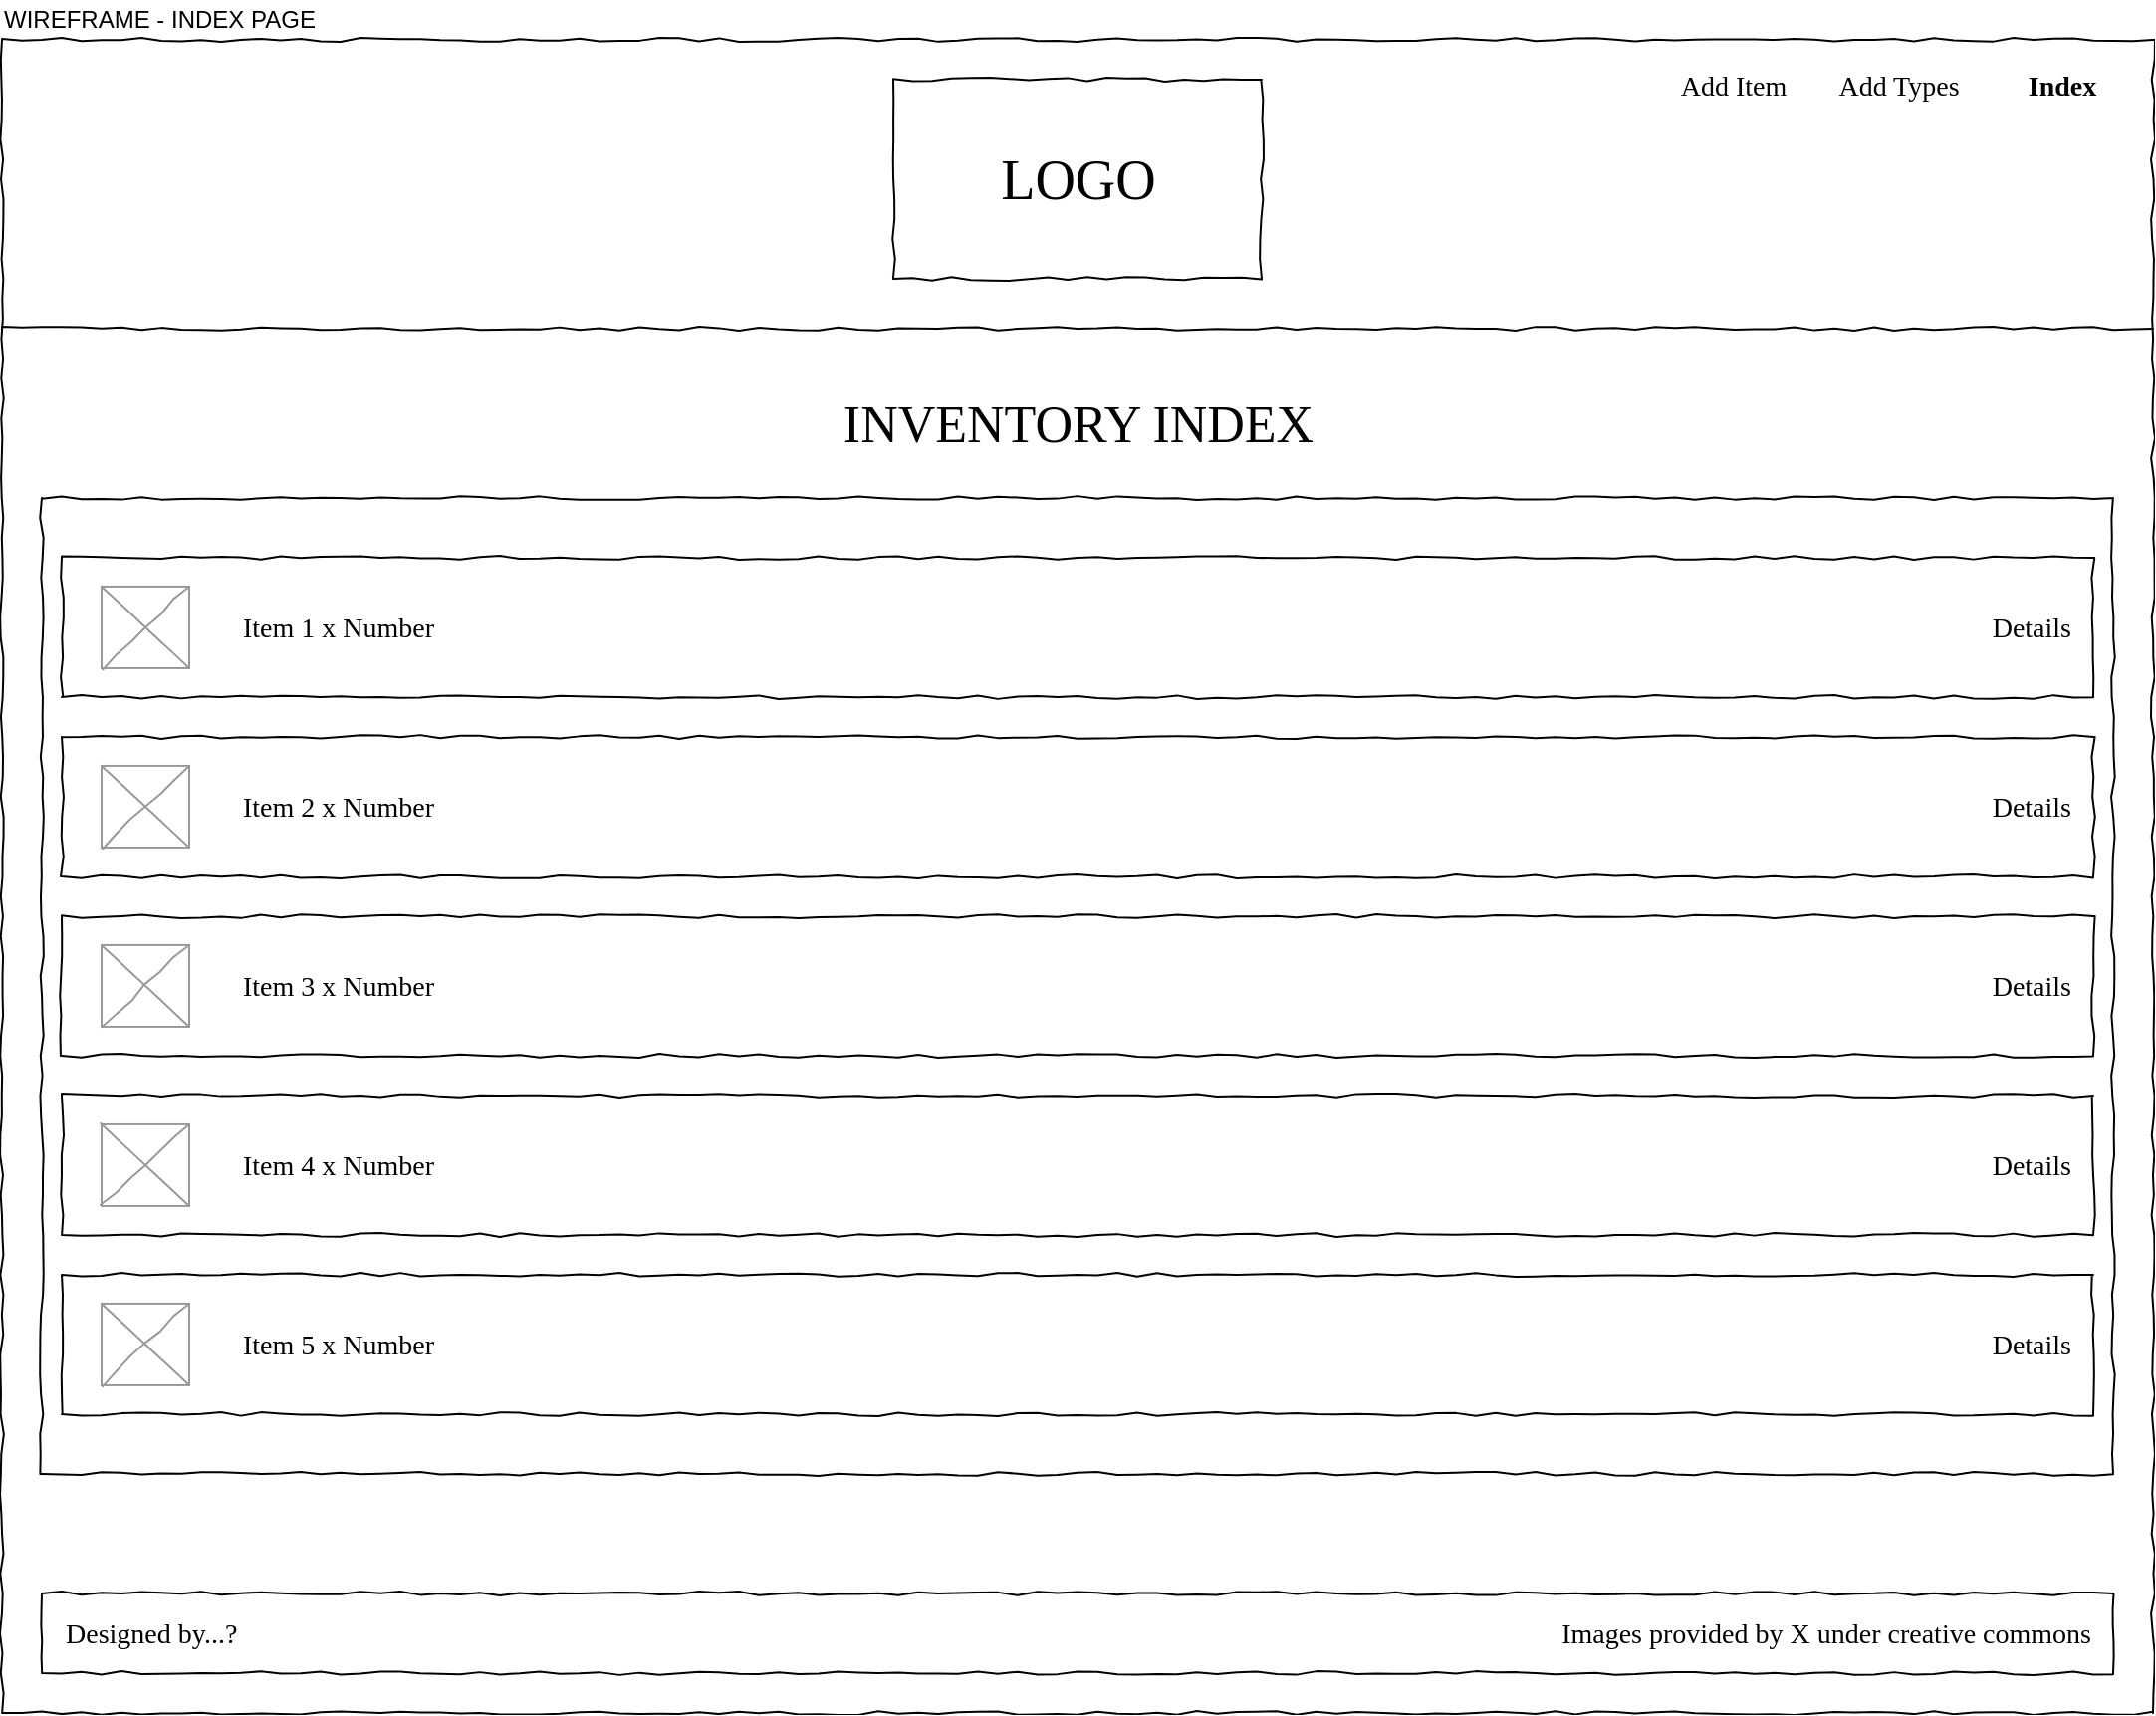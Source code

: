 <mxfile version="10.9.5" type="device"><diagram name="INDEX PAGE" id="03018318-947c-dd8e-b7a3-06fadd420f32"><mxGraphModel dx="2852" dy="1387" grid="1" gridSize="10" guides="1" tooltips="1" connect="1" arrows="1" fold="1" page="0" pageScale="1" pageWidth="600" pageHeight="5000" background="#ffffff" math="0" shadow="0"><root><mxCell id="0"/><mxCell id="1" parent="0"/><mxCell id="677b7b8949515195-1" value="" style="whiteSpace=wrap;html=1;rounded=0;shadow=0;labelBackgroundColor=none;strokeColor=#000000;strokeWidth=1;fillColor=none;fontFamily=Verdana;fontSize=12;fontColor=#000000;align=center;comic=1;" parent="1" vertex="1"><mxGeometry width="1080" height="840" as="geometry"/></mxCell><mxCell id="677b7b8949515195-2" value="LOGO" style="whiteSpace=wrap;html=1;rounded=0;shadow=0;labelBackgroundColor=none;strokeColor=#000000;strokeWidth=1;fillColor=#ffffff;fontFamily=Verdana;fontSize=28;fontColor=#000000;align=center;comic=1;" parent="1" vertex="1"><mxGeometry x="447.5" y="20" width="185" height="100" as="geometry"/></mxCell><mxCell id="677b7b8949515195-4" value="Add Item" style="text;html=1;points=[];align=center;verticalAlign=top;spacingTop=-4;fontSize=14;fontFamily=Verdana;fontColor=#000000;" parent="1" vertex="1"><mxGeometry x="839" y="13" width="60" height="20" as="geometry"/></mxCell><mxCell id="677b7b8949515195-5" value="Add Types" style="text;html=1;points=[];align=center;verticalAlign=top;spacingTop=-4;fontSize=14;fontFamily=Verdana;fontColor=#000000;" parent="1" vertex="1"><mxGeometry x="922" y="13" width="60" height="20" as="geometry"/></mxCell><mxCell id="677b7b8949515195-7" value="Index" style="text;html=1;points=[];align=center;verticalAlign=top;spacingTop=-4;fontSize=14;fontFamily=Verdana;fontColor=#000000;fontStyle=1" parent="1" vertex="1"><mxGeometry x="1004" y="13" width="60" height="20" as="geometry"/></mxCell><mxCell id="677b7b8949515195-9" value="" style="line;strokeWidth=1;html=1;rounded=0;shadow=0;labelBackgroundColor=none;fillColor=none;fontFamily=Verdana;fontSize=14;fontColor=#000000;align=center;comic=1;" parent="1" vertex="1"><mxGeometry y="140" width="1080" height="10" as="geometry"/></mxCell><mxCell id="677b7b8949515195-11" value="INVENTORY INDEX" style="text;html=1;points=[];align=center;verticalAlign=top;spacingTop=-4;fontSize=26;fontFamily=Verdana;fontColor=#000000;" parent="1" vertex="1"><mxGeometry y="175" width="1080" height="45" as="geometry"/></mxCell><mxCell id="677b7b8949515195-25" value="" style="whiteSpace=wrap;html=1;rounded=0;shadow=0;labelBackgroundColor=none;strokeColor=#000000;strokeWidth=1;fillColor=none;fontFamily=Verdana;fontSize=12;fontColor=#000000;align=center;comic=1;" parent="1" vertex="1"><mxGeometry x="20" y="230" width="1040" height="490" as="geometry"/></mxCell><mxCell id="677b7b8949515195-26" value="" style="whiteSpace=wrap;html=1;rounded=0;shadow=0;labelBackgroundColor=none;strokeColor=#000000;strokeWidth=1;fillColor=none;fontFamily=Verdana;fontSize=12;fontColor=#000000;align=center;comic=1;" parent="1" vertex="1"><mxGeometry x="20" y="780" width="1040" height="40" as="geometry"/></mxCell><mxCell id="677b7b8949515195-42" value="Designed by...?" style="text;html=1;points=[];align=left;verticalAlign=top;spacingTop=-4;fontSize=14;fontFamily=Verdana;fontColor=#000000;" parent="1" vertex="1"><mxGeometry x="30" y="790" width="170" height="20" as="geometry"/></mxCell><mxCell id="nIhTjVp9QM3cXvasPp8Z-1" value="Images provided by X under creative commons" style="text;html=1;points=[];align=right;verticalAlign=top;spacingTop=-4;fontSize=14;fontFamily=Verdana;fontColor=#000000;" parent="1" vertex="1"><mxGeometry x="880" y="790" width="170" height="20" as="geometry"/></mxCell><mxCell id="nIhTjVp9QM3cXvasPp8Z-2" value="" style="whiteSpace=wrap;html=1;rounded=0;shadow=0;labelBackgroundColor=none;strokeColor=#000000;strokeWidth=1;fillColor=none;fontFamily=Verdana;fontSize=12;fontColor=#000000;align=center;comic=1;" parent="1" vertex="1"><mxGeometry x="30" y="260" width="1020" height="70" as="geometry"/></mxCell><mxCell id="677b7b8949515195-44" value="Item 1 x Number" style="text;html=1;points=[];align=left;verticalAlign=top;spacingTop=-4;fontSize=14;fontFamily=Verdana;fontColor=#000000;" parent="1" vertex="1"><mxGeometry x="119" y="285" width="170" height="20" as="geometry"/></mxCell><mxCell id="677b7b8949515195-16" value="" style="verticalLabelPosition=bottom;shadow=0;dashed=0;align=center;html=1;verticalAlign=top;strokeWidth=1;shape=mxgraph.mockup.graphics.simpleIcon;strokeColor=#999999;fillColor=#ffffff;rounded=0;labelBackgroundColor=none;fontFamily=Verdana;fontSize=14;fontColor=#000000;comic=1;" parent="1" vertex="1"><mxGeometry x="50" y="274.471" width="44" height="41" as="geometry"/></mxCell><mxCell id="nIhTjVp9QM3cXvasPp8Z-4" value="Details" style="text;html=1;points=[];align=right;verticalAlign=top;spacingTop=-4;fontSize=14;fontFamily=Verdana;fontColor=#000000;" parent="1" vertex="1"><mxGeometry x="980" y="285" width="60" height="20" as="geometry"/></mxCell><mxCell id="nIhTjVp9QM3cXvasPp8Z-5" value="" style="whiteSpace=wrap;html=1;rounded=0;shadow=0;labelBackgroundColor=none;strokeColor=#000000;strokeWidth=1;fillColor=none;fontFamily=Verdana;fontSize=12;fontColor=#000000;align=center;comic=1;" parent="1" vertex="1"><mxGeometry x="30" y="350" width="1020" height="70" as="geometry"/></mxCell><mxCell id="nIhTjVp9QM3cXvasPp8Z-6" value="Item 2 x Number" style="text;html=1;points=[];align=left;verticalAlign=top;spacingTop=-4;fontSize=14;fontFamily=Verdana;fontColor=#000000;" parent="1" vertex="1"><mxGeometry x="119" y="375" width="170" height="20" as="geometry"/></mxCell><mxCell id="nIhTjVp9QM3cXvasPp8Z-7" value="" style="verticalLabelPosition=bottom;shadow=0;dashed=0;align=center;html=1;verticalAlign=top;strokeWidth=1;shape=mxgraph.mockup.graphics.simpleIcon;strokeColor=#999999;fillColor=#ffffff;rounded=0;labelBackgroundColor=none;fontFamily=Verdana;fontSize=14;fontColor=#000000;comic=1;" parent="1" vertex="1"><mxGeometry x="50" y="364.471" width="44" height="41" as="geometry"/></mxCell><mxCell id="nIhTjVp9QM3cXvasPp8Z-8" value="Details" style="text;html=1;points=[];align=right;verticalAlign=top;spacingTop=-4;fontSize=14;fontFamily=Verdana;fontColor=#000000;" parent="1" vertex="1"><mxGeometry x="980" y="375" width="60" height="20" as="geometry"/></mxCell><mxCell id="nIhTjVp9QM3cXvasPp8Z-9" value="" style="whiteSpace=wrap;html=1;rounded=0;shadow=0;labelBackgroundColor=none;strokeColor=#000000;strokeWidth=1;fillColor=none;fontFamily=Verdana;fontSize=12;fontColor=#000000;align=center;comic=1;" parent="1" vertex="1"><mxGeometry x="30" y="440" width="1020" height="70" as="geometry"/></mxCell><mxCell id="nIhTjVp9QM3cXvasPp8Z-10" value="Item 3 x Number" style="text;html=1;points=[];align=left;verticalAlign=top;spacingTop=-4;fontSize=14;fontFamily=Verdana;fontColor=#000000;" parent="1" vertex="1"><mxGeometry x="119" y="465" width="170" height="20" as="geometry"/></mxCell><mxCell id="nIhTjVp9QM3cXvasPp8Z-11" value="" style="verticalLabelPosition=bottom;shadow=0;dashed=0;align=center;html=1;verticalAlign=top;strokeWidth=1;shape=mxgraph.mockup.graphics.simpleIcon;strokeColor=#999999;fillColor=#ffffff;rounded=0;labelBackgroundColor=none;fontFamily=Verdana;fontSize=14;fontColor=#000000;comic=1;" parent="1" vertex="1"><mxGeometry x="50" y="454.471" width="44" height="41" as="geometry"/></mxCell><mxCell id="nIhTjVp9QM3cXvasPp8Z-12" value="Details" style="text;html=1;points=[];align=right;verticalAlign=top;spacingTop=-4;fontSize=14;fontFamily=Verdana;fontColor=#000000;" parent="1" vertex="1"><mxGeometry x="980" y="465" width="60" height="20" as="geometry"/></mxCell><mxCell id="nIhTjVp9QM3cXvasPp8Z-13" value="" style="whiteSpace=wrap;html=1;rounded=0;shadow=0;labelBackgroundColor=none;strokeColor=#000000;strokeWidth=1;fillColor=none;fontFamily=Verdana;fontSize=12;fontColor=#000000;align=center;comic=1;" parent="1" vertex="1"><mxGeometry x="30" y="530" width="1020" height="70" as="geometry"/></mxCell><mxCell id="nIhTjVp9QM3cXvasPp8Z-14" value="Item 4 x Number" style="text;html=1;points=[];align=left;verticalAlign=top;spacingTop=-4;fontSize=14;fontFamily=Verdana;fontColor=#000000;" parent="1" vertex="1"><mxGeometry x="119" y="555" width="170" height="20" as="geometry"/></mxCell><mxCell id="nIhTjVp9QM3cXvasPp8Z-15" value="" style="verticalLabelPosition=bottom;shadow=0;dashed=0;align=center;html=1;verticalAlign=top;strokeWidth=1;shape=mxgraph.mockup.graphics.simpleIcon;strokeColor=#999999;fillColor=#ffffff;rounded=0;labelBackgroundColor=none;fontFamily=Verdana;fontSize=14;fontColor=#000000;comic=1;" parent="1" vertex="1"><mxGeometry x="50" y="544.471" width="44" height="41" as="geometry"/></mxCell><mxCell id="nIhTjVp9QM3cXvasPp8Z-16" value="Details" style="text;html=1;points=[];align=right;verticalAlign=top;spacingTop=-4;fontSize=14;fontFamily=Verdana;fontColor=#000000;" parent="1" vertex="1"><mxGeometry x="980" y="555" width="60" height="20" as="geometry"/></mxCell><mxCell id="nIhTjVp9QM3cXvasPp8Z-17" value="" style="whiteSpace=wrap;html=1;rounded=0;shadow=0;labelBackgroundColor=none;strokeColor=#000000;strokeWidth=1;fillColor=none;fontFamily=Verdana;fontSize=12;fontColor=#000000;align=center;comic=1;" parent="1" vertex="1"><mxGeometry x="30" y="620" width="1020" height="70" as="geometry"/></mxCell><mxCell id="nIhTjVp9QM3cXvasPp8Z-18" value="Item 5 x Number" style="text;html=1;points=[];align=left;verticalAlign=top;spacingTop=-4;fontSize=14;fontFamily=Verdana;fontColor=#000000;" parent="1" vertex="1"><mxGeometry x="119" y="645" width="170" height="20" as="geometry"/></mxCell><mxCell id="nIhTjVp9QM3cXvasPp8Z-19" value="" style="verticalLabelPosition=bottom;shadow=0;dashed=0;align=center;html=1;verticalAlign=top;strokeWidth=1;shape=mxgraph.mockup.graphics.simpleIcon;strokeColor=#999999;fillColor=#ffffff;rounded=0;labelBackgroundColor=none;fontFamily=Verdana;fontSize=14;fontColor=#000000;comic=1;" parent="1" vertex="1"><mxGeometry x="50" y="634.471" width="44" height="41" as="geometry"/></mxCell><mxCell id="nIhTjVp9QM3cXvasPp8Z-20" value="Details" style="text;html=1;points=[];align=right;verticalAlign=top;spacingTop=-4;fontSize=14;fontFamily=Verdana;fontColor=#000000;" parent="1" vertex="1"><mxGeometry x="980" y="645" width="60" height="20" as="geometry"/></mxCell><mxCell id="Ud4qB-ijve3VJ9Q4nNcJ-1" value="WIREFRAME - INDEX PAGE" style="text;html=1;strokeColor=none;fillColor=none;align=left;verticalAlign=middle;whiteSpace=wrap;rounded=0;" vertex="1" parent="1"><mxGeometry x="-1" y="-20" width="260" height="20" as="geometry"/></mxCell></root></mxGraphModel></diagram><diagram name="DETAILS PAGE" id="G4UBEHGNePQe8z1iknqr"><mxGraphModel dx="2852" dy="1387" grid="1" gridSize="10" guides="1" tooltips="1" connect="1" arrows="1" fold="1" page="0" pageScale="1" pageWidth="600" pageHeight="5000" background="#ffffff" math="0" shadow="0"><root><mxCell id="KYBGgpsVeZA9Jctpnxti-0"/><mxCell id="KYBGgpsVeZA9Jctpnxti-1" parent="KYBGgpsVeZA9Jctpnxti-0"/><mxCell id="KYBGgpsVeZA9Jctpnxti-2" value="" style="whiteSpace=wrap;html=1;rounded=0;shadow=0;labelBackgroundColor=none;strokeColor=#000000;strokeWidth=1;fillColor=none;fontFamily=Verdana;fontSize=12;fontColor=#000000;align=center;comic=1;" vertex="1" parent="KYBGgpsVeZA9Jctpnxti-1"><mxGeometry width="1080" height="840" as="geometry"/></mxCell><mxCell id="KYBGgpsVeZA9Jctpnxti-9" value="" style="whiteSpace=wrap;html=1;rounded=0;shadow=0;labelBackgroundColor=none;strokeColor=#000000;strokeWidth=1;fillColor=none;fontFamily=Verdana;fontSize=12;fontColor=#000000;align=center;comic=1;" vertex="1" parent="KYBGgpsVeZA9Jctpnxti-1"><mxGeometry x="200" y="230" width="680" height="510" as="geometry"/></mxCell><mxCell id="gkeTJ9FUCpPp-xHEvutl-0" value="" style="whiteSpace=wrap;html=1;rounded=0;shadow=0;labelBackgroundColor=none;strokeColor=#000000;strokeWidth=1;fillColor=none;fontFamily=Verdana;fontSize=12;fontColor=#000000;align=center;comic=1;" vertex="1" parent="KYBGgpsVeZA9Jctpnxti-1"><mxGeometry x="270" y="270" width="540" height="430" as="geometry"/></mxCell><mxCell id="KYBGgpsVeZA9Jctpnxti-3" value="LOGO" style="whiteSpace=wrap;html=1;rounded=0;shadow=0;labelBackgroundColor=none;strokeColor=#000000;strokeWidth=1;fillColor=#ffffff;fontFamily=Verdana;fontSize=28;fontColor=#000000;align=center;comic=1;" vertex="1" parent="KYBGgpsVeZA9Jctpnxti-1"><mxGeometry x="447.5" y="20" width="185" height="100" as="geometry"/></mxCell><mxCell id="KYBGgpsVeZA9Jctpnxti-4" value="Add Item" style="text;html=1;points=[];align=center;verticalAlign=top;spacingTop=-4;fontSize=14;fontFamily=Verdana;fontColor=#000000;" vertex="1" parent="KYBGgpsVeZA9Jctpnxti-1"><mxGeometry x="839" y="13" width="60" height="20" as="geometry"/></mxCell><mxCell id="KYBGgpsVeZA9Jctpnxti-5" value="Add Types" style="text;html=1;points=[];align=center;verticalAlign=top;spacingTop=-4;fontSize=14;fontFamily=Verdana;fontColor=#000000;" vertex="1" parent="KYBGgpsVeZA9Jctpnxti-1"><mxGeometry x="922" y="13" width="60" height="20" as="geometry"/></mxCell><mxCell id="KYBGgpsVeZA9Jctpnxti-6" value="Index" style="text;html=1;points=[];align=center;verticalAlign=top;spacingTop=-4;fontSize=14;fontFamily=Verdana;fontColor=#000000;fontStyle=0" vertex="1" parent="KYBGgpsVeZA9Jctpnxti-1"><mxGeometry x="1004" y="13" width="60" height="20" as="geometry"/></mxCell><mxCell id="KYBGgpsVeZA9Jctpnxti-7" value="" style="line;strokeWidth=1;html=1;rounded=0;shadow=0;labelBackgroundColor=none;fillColor=none;fontFamily=Verdana;fontSize=14;fontColor=#000000;align=center;comic=1;" vertex="1" parent="KYBGgpsVeZA9Jctpnxti-1"><mxGeometry y="140" width="1080" height="10" as="geometry"/></mxCell><mxCell id="KYBGgpsVeZA9Jctpnxti-10" value="" style="whiteSpace=wrap;html=1;rounded=0;shadow=0;labelBackgroundColor=none;strokeColor=#000000;strokeWidth=1;fillColor=none;fontFamily=Verdana;fontSize=12;fontColor=#000000;align=center;comic=1;" vertex="1" parent="KYBGgpsVeZA9Jctpnxti-1"><mxGeometry x="20" y="780" width="1040" height="40" as="geometry"/></mxCell><mxCell id="KYBGgpsVeZA9Jctpnxti-11" value="Designed by...?" style="text;html=1;points=[];align=left;verticalAlign=top;spacingTop=-4;fontSize=14;fontFamily=Verdana;fontColor=#000000;" vertex="1" parent="KYBGgpsVeZA9Jctpnxti-1"><mxGeometry x="30" y="790" width="170" height="20" as="geometry"/></mxCell><mxCell id="KYBGgpsVeZA9Jctpnxti-12" value="Images provided by X under creative commons" style="text;html=1;points=[];align=right;verticalAlign=top;spacingTop=-4;fontSize=14;fontFamily=Verdana;fontColor=#000000;" vertex="1" parent="KYBGgpsVeZA9Jctpnxti-1"><mxGeometry x="880" y="790" width="170" height="20" as="geometry"/></mxCell><mxCell id="KYBGgpsVeZA9Jctpnxti-14" value="ITEM NAME" style="text;html=1;points=[];align=center;verticalAlign=top;spacingTop=-4;fontSize=20;fontFamily=Verdana;fontColor=#000000;fontStyle=1" vertex="1" parent="KYBGgpsVeZA9Jctpnxti-1"><mxGeometry x="270" y="280" width="540" height="39" as="geometry"/></mxCell><mxCell id="KYBGgpsVeZA9Jctpnxti-15" value="" style="verticalLabelPosition=bottom;shadow=0;dashed=0;align=center;html=1;verticalAlign=top;strokeWidth=1;shape=mxgraph.mockup.graphics.simpleIcon;strokeColor=#999999;fillColor=#ffffff;rounded=0;labelBackgroundColor=none;fontFamily=Verdana;fontSize=14;fontColor=#000000;comic=1;" vertex="1" parent="KYBGgpsVeZA9Jctpnxti-1"><mxGeometry x="499" y="320" width="82" height="80" as="geometry"/></mxCell><mxCell id="KYBGgpsVeZA9Jctpnxti-33" value="WIREFRAME - DETAILS PAGE" style="text;html=1;strokeColor=none;fillColor=none;align=left;verticalAlign=middle;whiteSpace=wrap;rounded=0;" vertex="1" parent="KYBGgpsVeZA9Jctpnxti-1"><mxGeometry x="-1" y="-20" width="260" height="20" as="geometry"/></mxCell><mxCell id="dqi0PcmuzaPQ7h3Dz0Of-0" value="" style="ellipse;whiteSpace=wrap;html=1;fontSize=20;align=center;" vertex="1" parent="KYBGgpsVeZA9Jctpnxti-1"><mxGeometry x="180" y="210" width="90" height="60" as="geometry"/></mxCell><mxCell id="dqi0PcmuzaPQ7h3Dz0Of-1" value="" style="ellipse;whiteSpace=wrap;html=1;fontSize=20;align=center;" vertex="1" parent="KYBGgpsVeZA9Jctpnxti-1"><mxGeometry x="810" y="210" width="90" height="60" as="geometry"/></mxCell><mxCell id="gkeTJ9FUCpPp-xHEvutl-1" value="Quantity Remaining: 99" style="text;html=1;points=[];align=center;verticalAlign=top;spacingTop=-4;fontSize=14;fontFamily=Verdana;fontColor=#000000;" vertex="1" parent="KYBGgpsVeZA9Jctpnxti-1"><mxGeometry x="270" y="420" width="540" height="20" as="geometry"/></mxCell><mxCell id="gkeTJ9FUCpPp-xHEvutl-2" value="Type:" style="text;html=1;points=[];align=left;verticalAlign=top;spacingTop=-4;fontSize=14;fontFamily=Verdana;fontColor=#000000;" vertex="1" parent="KYBGgpsVeZA9Jctpnxti-1"><mxGeometry x="475" y="557" width="60" height="20" as="geometry"/></mxCell><mxCell id="gkeTJ9FUCpPp-xHEvutl-3" value="Level:&lt;span style=&quot;font-family: &amp;quot;helvetica&amp;quot; , &amp;quot;arial&amp;quot; , sans-serif ; font-size: 0px&quot;&gt;%3CmxGraphModel%3E%3Croot%3E%3CmxCell%20id%3D%220%22%2F%3E%3CmxCell%20id%3D%221%22%20parent%3D%220%22%2F%3E%3CmxCell%20id%3D%222%22%20value%3D%22Type%3A%22%20style%3D%22text%3Bhtml%3D1%3Bpoints%3D%5B%5D%3Balign%3Dcenter%3BverticalAlign%3Dtop%3BspacingTop%3D-4%3BfontSize%3D14%3BfontFamily%3DVerdana%3BfontColor%3D%23000000%3B%22%20vertex%3D%221%22%20parent%3D%221%22%3E%3CmxGeometry%20x%3D%22439%22%20y%3D%22480%22%20width%3D%2260%22%20height%3D%2220%22%20as%3D%22geometry%22%2F%3E%3C%2FmxCell%3E%3C%2Froot%3E%3C%2FmxGraphModel%3E&lt;/span&gt;" style="text;html=1;points=[];align=left;verticalAlign=top;spacingTop=-4;fontSize=14;fontFamily=Verdana;fontColor=#000000;" vertex="1" parent="KYBGgpsVeZA9Jctpnxti-1"><mxGeometry x="476" y="587" width="60" height="20" as="geometry"/></mxCell><mxCell id="gkeTJ9FUCpPp-xHEvutl-4" value="Buy Price:&lt;br&gt;30" style="text;html=1;points=[];align=center;verticalAlign=top;spacingTop=-4;fontSize=14;fontFamily=Verdana;fontColor=#000000;" vertex="1" parent="KYBGgpsVeZA9Jctpnxti-1"><mxGeometry x="400" y="661" width="60" height="20" as="geometry"/></mxCell><mxCell id="gkeTJ9FUCpPp-xHEvutl-5" value="Sell Price:&lt;br&gt;50" style="text;html=1;points=[];align=center;verticalAlign=top;spacingTop=-4;fontSize=14;fontFamily=Verdana;fontColor=#000000;" vertex="1" parent="KYBGgpsVeZA9Jctpnxti-1"><mxGeometry x="620" y="661" width="60" height="20" as="geometry"/></mxCell><mxCell id="gkeTJ9FUCpPp-xHEvutl-6" value="Effects:" style="text;html=1;points=[];align=left;verticalAlign=top;spacingTop=-4;fontSize=14;fontFamily=Verdana;fontColor=#000000;" vertex="1" parent="KYBGgpsVeZA9Jctpnxti-1"><mxGeometry x="475" y="617" width="60" height="20" as="geometry"/></mxCell><mxCell id="gkeTJ9FUCpPp-xHEvutl-7" value="Description" style="text;html=1;points=[];align=center;verticalAlign=top;spacingTop=-4;fontSize=14;fontFamily=Verdana;fontColor=#000000;fontStyle=1" vertex="1" parent="KYBGgpsVeZA9Jctpnxti-1"><mxGeometry x="475" y="455" width="120" height="20" as="geometry"/></mxCell><mxCell id="gkeTJ9FUCpPp-xHEvutl-8" value="" style="whiteSpace=wrap;html=1;rounded=0;shadow=0;labelBackgroundColor=none;strokeColor=#000000;strokeWidth=1;fillColor=none;fontFamily=Verdana;fontSize=12;fontColor=#000000;align=center;comic=1;" vertex="1" parent="KYBGgpsVeZA9Jctpnxti-1"><mxGeometry x="300" y="450" width="480" height="100" as="geometry"/></mxCell><mxCell id="gkeTJ9FUCpPp-xHEvutl-9" value="XXX" style="text;html=1;points=[];align=left;verticalAlign=top;spacingTop=-4;fontSize=14;fontFamily=Verdana;fontColor=#000000;" vertex="1" parent="KYBGgpsVeZA9Jctpnxti-1"><mxGeometry x="550" y="557" width="60" height="20" as="geometry"/></mxCell><mxCell id="gkeTJ9FUCpPp-xHEvutl-10" value="YYY" style="text;html=1;points=[];align=left;verticalAlign=top;spacingTop=-4;fontSize=14;fontFamily=Verdana;fontColor=#000000;" vertex="1" parent="KYBGgpsVeZA9Jctpnxti-1"><mxGeometry x="551" y="587" width="60" height="20" as="geometry"/></mxCell><mxCell id="gkeTJ9FUCpPp-xHEvutl-11" value="ZZZ" style="text;html=1;points=[];align=left;verticalAlign=top;spacingTop=-4;fontSize=14;fontFamily=Verdana;fontColor=#000000;" vertex="1" parent="KYBGgpsVeZA9Jctpnxti-1"><mxGeometry x="550" y="617" width="60" height="20" as="geometry"/></mxCell><mxCell id="YfknAx4kA9-h_K07YLZl-10" value="Lorem ipsum dolor sit amet, consectetur adipisicing elit, sed do eiusmod tempor incididunt ut labore et dolore magna aliqua. Ut enim ad minim veniam, quis nostrud exercitation ullamco laboris nisi ut aliquip ex ea commodo consequat. Duis aute irure dolor in reprehenderit in voluptate velit esse cillum dolore eu fugiat nulla pariatur." style="strokeWidth=1;shadow=0;dashed=0;align=center;html=1;shape=mxgraph.mockup.forms.rrect;fillColor=none;rSize=0;fontColor=#666666;align=left;spacingLeft=3;strokeColor=none;verticalAlign=top;whiteSpace=wrap;" vertex="1" parent="KYBGgpsVeZA9Jctpnxti-1"><mxGeometry x="306" y="476" width="464" height="30" as="geometry"/></mxCell><mxCell id="FcMWO-fi1-roJ8uyoQpd-0" value="Edit Item" style="text;html=1;points=[];align=left;verticalAlign=top;spacingTop=-4;fontSize=14;fontFamily=Verdana;fontColor=#000000;" vertex="1" parent="KYBGgpsVeZA9Jctpnxti-1"><mxGeometry x="210" y="710" width="60" height="20" as="geometry"/></mxCell><mxCell id="FcMWO-fi1-roJ8uyoQpd-1" value="Delete Item" style="text;html=1;points=[];align=right;verticalAlign=top;spacingTop=-4;fontSize=14;fontFamily=Verdana;fontColor=#000000;" vertex="1" parent="KYBGgpsVeZA9Jctpnxti-1"><mxGeometry x="809" y="710" width="60" height="20" as="geometry"/></mxCell></root></mxGraphModel></diagram><diagram name="ADD ITEM PAGE" id="82zeIggB19uOxrjNUBaq"><mxGraphModel dx="2852" dy="1387" grid="1" gridSize="10" guides="1" tooltips="1" connect="1" arrows="1" fold="1" page="0" pageScale="1" pageWidth="600" pageHeight="5000" background="#ffffff" math="0" shadow="0"><root><mxCell id="6JVXYCvb2epMNNrjIwVQ-0"/><mxCell id="6JVXYCvb2epMNNrjIwVQ-1" parent="6JVXYCvb2epMNNrjIwVQ-0"/><mxCell id="6JVXYCvb2epMNNrjIwVQ-2" value="" style="whiteSpace=wrap;html=1;rounded=0;shadow=0;labelBackgroundColor=none;strokeColor=#000000;strokeWidth=1;fillColor=none;fontFamily=Verdana;fontSize=12;fontColor=#000000;align=center;comic=1;" vertex="1" parent="6JVXYCvb2epMNNrjIwVQ-1"><mxGeometry width="1080" height="840" as="geometry"/></mxCell><mxCell id="6JVXYCvb2epMNNrjIwVQ-3" value="LOGO" style="whiteSpace=wrap;html=1;rounded=0;shadow=0;labelBackgroundColor=none;strokeColor=#000000;strokeWidth=1;fillColor=#ffffff;fontFamily=Verdana;fontSize=28;fontColor=#000000;align=center;comic=1;" vertex="1" parent="6JVXYCvb2epMNNrjIwVQ-1"><mxGeometry x="447.5" y="20" width="185" height="100" as="geometry"/></mxCell><mxCell id="6JVXYCvb2epMNNrjIwVQ-4" value="Add Item" style="text;html=1;points=[];align=center;verticalAlign=top;spacingTop=-4;fontSize=14;fontFamily=Verdana;fontColor=#000000;fontStyle=1" vertex="1" parent="6JVXYCvb2epMNNrjIwVQ-1"><mxGeometry x="839" y="13" width="60" height="20" as="geometry"/></mxCell><mxCell id="6JVXYCvb2epMNNrjIwVQ-5" value="Add Types" style="text;html=1;points=[];align=center;verticalAlign=top;spacingTop=-4;fontSize=14;fontFamily=Verdana;fontColor=#000000;" vertex="1" parent="6JVXYCvb2epMNNrjIwVQ-1"><mxGeometry x="922" y="13" width="60" height="20" as="geometry"/></mxCell><mxCell id="6JVXYCvb2epMNNrjIwVQ-6" value="Index" style="text;html=1;points=[];align=center;verticalAlign=top;spacingTop=-4;fontSize=14;fontFamily=Verdana;fontColor=#000000;fontStyle=0" vertex="1" parent="6JVXYCvb2epMNNrjIwVQ-1"><mxGeometry x="1004" y="13" width="60" height="20" as="geometry"/></mxCell><mxCell id="6JVXYCvb2epMNNrjIwVQ-7" value="" style="line;strokeWidth=1;html=1;rounded=0;shadow=0;labelBackgroundColor=none;fillColor=none;fontFamily=Verdana;fontSize=14;fontColor=#000000;align=center;comic=1;" vertex="1" parent="6JVXYCvb2epMNNrjIwVQ-1"><mxGeometry y="140" width="1080" height="10" as="geometry"/></mxCell><mxCell id="6JVXYCvb2epMNNrjIwVQ-8" value="ADD ITEM" style="text;html=1;points=[];align=center;verticalAlign=top;spacingTop=-4;fontSize=26;fontFamily=Verdana;fontColor=#000000;" vertex="1" parent="6JVXYCvb2epMNNrjIwVQ-1"><mxGeometry y="175" width="1080" height="45" as="geometry"/></mxCell><mxCell id="6JVXYCvb2epMNNrjIwVQ-9" value="" style="whiteSpace=wrap;html=1;rounded=0;shadow=0;labelBackgroundColor=none;strokeColor=#000000;strokeWidth=1;fillColor=none;fontFamily=Verdana;fontSize=12;fontColor=#000000;align=center;comic=1;" vertex="1" parent="6JVXYCvb2epMNNrjIwVQ-1"><mxGeometry x="20" y="230" width="1040" height="330" as="geometry"/></mxCell><mxCell id="6JVXYCvb2epMNNrjIwVQ-10" value="" style="whiteSpace=wrap;html=1;rounded=0;shadow=0;labelBackgroundColor=none;strokeColor=#000000;strokeWidth=1;fillColor=none;fontFamily=Verdana;fontSize=12;fontColor=#000000;align=center;comic=1;" vertex="1" parent="6JVXYCvb2epMNNrjIwVQ-1"><mxGeometry x="20" y="780" width="1040" height="40" as="geometry"/></mxCell><mxCell id="6JVXYCvb2epMNNrjIwVQ-11" value="Designed by...?" style="text;html=1;points=[];align=left;verticalAlign=top;spacingTop=-4;fontSize=14;fontFamily=Verdana;fontColor=#000000;" vertex="1" parent="6JVXYCvb2epMNNrjIwVQ-1"><mxGeometry x="30" y="790" width="170" height="20" as="geometry"/></mxCell><mxCell id="6JVXYCvb2epMNNrjIwVQ-12" value="Images provided by X under creative commons" style="text;html=1;points=[];align=right;verticalAlign=top;spacingTop=-4;fontSize=14;fontFamily=Verdana;fontColor=#000000;" vertex="1" parent="6JVXYCvb2epMNNrjIwVQ-1"><mxGeometry x="880" y="790" width="170" height="20" as="geometry"/></mxCell><mxCell id="6JVXYCvb2epMNNrjIwVQ-33" value="WIREFRAME - ADD ITEM PAGE" style="text;html=1;strokeColor=none;fillColor=none;align=left;verticalAlign=middle;whiteSpace=wrap;rounded=0;" vertex="1" parent="6JVXYCvb2epMNNrjIwVQ-1"><mxGeometry x="-1" y="-20" width="260" height="20" as="geometry"/></mxCell><mxCell id="Vsl55nAwlqjthNN__T_R-7" value="" style="strokeWidth=1;shadow=0;dashed=0;align=center;html=1;shape=mxgraph.mockup.text.textBox;fillColor=#ffffff;fontColor=#666666;align=left;fontSize=17;spacingLeft=4;spacingTop=-3;strokeColor=#666666;mainText=" vertex="1" parent="6JVXYCvb2epMNNrjIwVQ-1"><mxGeometry x="204" y="280" width="236" height="30" as="geometry"/></mxCell><mxCell id="Vsl55nAwlqjthNN__T_R-8" value="Item Name:" style="text;html=1;strokeColor=none;fillColor=none;align=right;verticalAlign=middle;whiteSpace=wrap;rounded=0;fontSize=20;" vertex="1" parent="6JVXYCvb2epMNNrjIwVQ-1"><mxGeometry x="58.5" y="285" width="141" height="20" as="geometry"/></mxCell><mxCell id="Vsl55nAwlqjthNN__T_R-9" value="" style="strokeWidth=1;shadow=0;dashed=0;align=center;html=1;shape=mxgraph.mockup.text.textBox;fillColor=#ffffff;fontColor=#666666;align=left;fontSize=17;spacingLeft=4;spacingTop=-3;strokeColor=#666666;mainText=" vertex="1" parent="6JVXYCvb2epMNNrjIwVQ-1"><mxGeometry x="706" y="280" width="276" height="70" as="geometry"/></mxCell><mxCell id="Vsl55nAwlqjthNN__T_R-10" value="Description:" style="text;html=1;strokeColor=none;fillColor=none;align=right;verticalAlign=middle;whiteSpace=wrap;rounded=0;fontSize=20;" vertex="1" parent="6JVXYCvb2epMNNrjIwVQ-1"><mxGeometry x="560.5" y="285" width="141" height="20" as="geometry"/></mxCell><mxCell id="Vsl55nAwlqjthNN__T_R-12" value="Item Type:" style="text;html=1;strokeColor=none;fillColor=none;align=right;verticalAlign=middle;whiteSpace=wrap;rounded=0;fontSize=20;" vertex="1" parent="6JVXYCvb2epMNNrjIwVQ-1"><mxGeometry x="58.5" y="335" width="141" height="20" as="geometry"/></mxCell><mxCell id="Vsl55nAwlqjthNN__T_R-14" value="" style="strokeWidth=1;shadow=0;dashed=0;align=center;html=1;shape=mxgraph.mockup.text.textBox;fillColor=#ffffff;fontColor=#666666;align=left;fontSize=17;spacingLeft=4;spacingTop=-3;strokeColor=#666666;mainText=" vertex="1" parent="6JVXYCvb2epMNNrjIwVQ-1"><mxGeometry x="705.5" y="360" width="150" height="30" as="geometry"/></mxCell><mxCell id="Vsl55nAwlqjthNN__T_R-15" value="Quantity In Stock:" style="text;html=1;strokeColor=none;fillColor=none;align=right;verticalAlign=middle;whiteSpace=wrap;rounded=0;fontSize=20;" vertex="1" parent="6JVXYCvb2epMNNrjIwVQ-1"><mxGeometry x="532" y="365" width="169" height="20" as="geometry"/></mxCell><mxCell id="Vsl55nAwlqjthNN__T_R-19" value="Item Level:" style="text;html=1;strokeColor=none;fillColor=none;align=right;verticalAlign=middle;whiteSpace=wrap;rounded=0;fontSize=20;" vertex="1" parent="6JVXYCvb2epMNNrjIwVQ-1"><mxGeometry x="58.5" y="380" width="141" height="20" as="geometry"/></mxCell><mxCell id="Vsl55nAwlqjthNN__T_R-21" value="Item Effects:" style="text;html=1;strokeColor=none;fillColor=none;align=right;verticalAlign=middle;whiteSpace=wrap;rounded=0;fontSize=20;" vertex="1" parent="6JVXYCvb2epMNNrjIwVQ-1"><mxGeometry x="58.5" y="425" width="141" height="20" as="geometry"/></mxCell><mxCell id="Vsl55nAwlqjthNN__T_R-22" value="" style="strokeWidth=1;shadow=0;dashed=0;align=center;html=1;shape=mxgraph.mockup.text.textBox;fillColor=#ffffff;fontColor=#666666;align=left;fontSize=17;spacingLeft=4;spacingTop=-3;strokeColor=#666666;mainText=" vertex="1" parent="6JVXYCvb2epMNNrjIwVQ-1"><mxGeometry x="705.5" y="405" width="150" height="30" as="geometry"/></mxCell><mxCell id="Vsl55nAwlqjthNN__T_R-23" value="Buy At Price:" style="text;html=1;strokeColor=none;fillColor=none;align=right;verticalAlign=middle;whiteSpace=wrap;rounded=0;fontSize=20;" vertex="1" parent="6JVXYCvb2epMNNrjIwVQ-1"><mxGeometry x="532" y="410" width="169" height="20" as="geometry"/></mxCell><mxCell id="Vsl55nAwlqjthNN__T_R-24" value="" style="strokeWidth=1;shadow=0;dashed=0;align=center;html=1;shape=mxgraph.mockup.text.textBox;fillColor=#ffffff;fontColor=#666666;align=left;fontSize=17;spacingLeft=4;spacingTop=-3;strokeColor=#666666;mainText=" vertex="1" parent="6JVXYCvb2epMNNrjIwVQ-1"><mxGeometry x="705.5" y="450" width="150" height="30" as="geometry"/></mxCell><mxCell id="Vsl55nAwlqjthNN__T_R-25" value="Sell At Price:" style="text;html=1;strokeColor=none;fillColor=none;align=right;verticalAlign=middle;whiteSpace=wrap;rounded=0;fontSize=20;" vertex="1" parent="6JVXYCvb2epMNNrjIwVQ-1"><mxGeometry x="532" y="455" width="169" height="20" as="geometry"/></mxCell><mxCell id="Vsl55nAwlqjthNN__T_R-26" value="Option 1" style="strokeWidth=1;shadow=0;dashed=0;align=center;html=1;shape=mxgraph.mockup.forms.comboBox;strokeColor=#999999;fillColor=#ddeeff;align=left;fillColor2=#aaddff;mainText=;fontColor=#666666;fontSize=17;spacingLeft=3;" vertex="1" parent="6JVXYCvb2epMNNrjIwVQ-1"><mxGeometry x="204" y="422" width="150" height="30" as="geometry"/></mxCell><mxCell id="Vsl55nAwlqjthNN__T_R-27" value="Option 1" style="strokeWidth=1;shadow=0;dashed=0;align=center;html=1;shape=mxgraph.mockup.forms.comboBox;strokeColor=#999999;fillColor=#ddeeff;align=left;fillColor2=#aaddff;mainText=;fontColor=#666666;fontSize=17;spacingLeft=3;" vertex="1" parent="6JVXYCvb2epMNNrjIwVQ-1"><mxGeometry x="204" y="330" width="150" height="30" as="geometry"/></mxCell><mxCell id="Vsl55nAwlqjthNN__T_R-28" value="&lt;table cellpadding=&quot;0&quot; cellspacing=&quot;0&quot; style=&quot;width:100%;height:100%;&quot;&gt;&lt;tr&gt;&lt;td style=&quot;width:85%&quot;&gt;100&lt;/td&gt;&lt;td style=&quot;width:15%&quot;&gt;&lt;/td&gt;&lt;/tr&gt;&lt;/table&gt;" style="strokeWidth=1;shadow=0;dashed=0;align=center;html=1;shape=mxgraph.mockup.forms.spinner;strokeColor=#999999;spinLayout=right;spinStyle=normal;adjStyle=triangle;fillColor=#aaddff;fontSize=17;fontColor=#666666;mainText=;html=1;overflow=fill;" vertex="1" parent="6JVXYCvb2epMNNrjIwVQ-1"><mxGeometry x="204" y="376" width="150" height="30" as="geometry"/></mxCell><mxCell id="Vsl55nAwlqjthNN__T_R-29" value="CONFIRM" style="strokeWidth=1;shadow=0;dashed=0;align=center;html=1;shape=mxgraph.mockup.buttons.button;strokeColor=#666666;fontColor=#ffffff;mainText=;buttonStyle=round;fontSize=17;fontStyle=1;fillColor=#008cff;whiteSpace=wrap;" vertex="1" parent="6JVXYCvb2epMNNrjIwVQ-1"><mxGeometry x="457" y="535" width="150" height="50" as="geometry"/></mxCell></root></mxGraphModel></diagram><diagram name="ADD TYPE PAGE" id="vCR6VusUkSoUC3MD4WMs"><mxGraphModel dx="2852" dy="1387" grid="1" gridSize="10" guides="1" tooltips="1" connect="1" arrows="1" fold="1" page="0" pageScale="1" pageWidth="600" pageHeight="5000" background="#ffffff" math="0" shadow="0"><root><mxCell id="PakvkldJVzncntFM3uDX-0"/><mxCell id="PakvkldJVzncntFM3uDX-1" parent="PakvkldJVzncntFM3uDX-0"/><mxCell id="PakvkldJVzncntFM3uDX-2" value="" style="whiteSpace=wrap;html=1;rounded=0;shadow=0;labelBackgroundColor=none;strokeColor=#000000;strokeWidth=1;fillColor=none;fontFamily=Verdana;fontSize=12;fontColor=#000000;align=center;comic=1;" vertex="1" parent="PakvkldJVzncntFM3uDX-1"><mxGeometry width="1080" height="840" as="geometry"/></mxCell><mxCell id="PakvkldJVzncntFM3uDX-3" value="LOGO" style="whiteSpace=wrap;html=1;rounded=0;shadow=0;labelBackgroundColor=none;strokeColor=#000000;strokeWidth=1;fillColor=#ffffff;fontFamily=Verdana;fontSize=28;fontColor=#000000;align=center;comic=1;" vertex="1" parent="PakvkldJVzncntFM3uDX-1"><mxGeometry x="447.5" y="20" width="185" height="100" as="geometry"/></mxCell><mxCell id="PakvkldJVzncntFM3uDX-4" value="Add Item" style="text;html=1;points=[];align=center;verticalAlign=top;spacingTop=-4;fontSize=14;fontFamily=Verdana;fontColor=#000000;fontStyle=0" vertex="1" parent="PakvkldJVzncntFM3uDX-1"><mxGeometry x="839" y="13" width="60" height="20" as="geometry"/></mxCell><mxCell id="PakvkldJVzncntFM3uDX-5" value="Add Types" style="text;html=1;points=[];align=center;verticalAlign=top;spacingTop=-4;fontSize=14;fontFamily=Verdana;fontColor=#000000;fontStyle=1" vertex="1" parent="PakvkldJVzncntFM3uDX-1"><mxGeometry x="922" y="13" width="60" height="20" as="geometry"/></mxCell><mxCell id="PakvkldJVzncntFM3uDX-6" value="Index" style="text;html=1;points=[];align=center;verticalAlign=top;spacingTop=-4;fontSize=14;fontFamily=Verdana;fontColor=#000000;fontStyle=0" vertex="1" parent="PakvkldJVzncntFM3uDX-1"><mxGeometry x="1004" y="13" width="60" height="20" as="geometry"/></mxCell><mxCell id="PakvkldJVzncntFM3uDX-7" value="" style="line;strokeWidth=1;html=1;rounded=0;shadow=0;labelBackgroundColor=none;fillColor=none;fontFamily=Verdana;fontSize=14;fontColor=#000000;align=center;comic=1;" vertex="1" parent="PakvkldJVzncntFM3uDX-1"><mxGeometry y="140" width="1080" height="10" as="geometry"/></mxCell><mxCell id="PakvkldJVzncntFM3uDX-8" value="ADD TYPE" style="text;html=1;points=[];align=center;verticalAlign=top;spacingTop=-4;fontSize=26;fontFamily=Verdana;fontColor=#000000;" vertex="1" parent="PakvkldJVzncntFM3uDX-1"><mxGeometry y="175" width="1080" height="45" as="geometry"/></mxCell><mxCell id="PakvkldJVzncntFM3uDX-9" value="" style="whiteSpace=wrap;html=1;rounded=0;shadow=0;labelBackgroundColor=none;strokeColor=#000000;strokeWidth=1;fillColor=none;fontFamily=Verdana;fontSize=12;fontColor=#000000;align=center;comic=1;" vertex="1" parent="PakvkldJVzncntFM3uDX-1"><mxGeometry x="20" y="230" width="1040" height="330" as="geometry"/></mxCell><mxCell id="PakvkldJVzncntFM3uDX-10" value="" style="whiteSpace=wrap;html=1;rounded=0;shadow=0;labelBackgroundColor=none;strokeColor=#000000;strokeWidth=1;fillColor=none;fontFamily=Verdana;fontSize=12;fontColor=#000000;align=center;comic=1;" vertex="1" parent="PakvkldJVzncntFM3uDX-1"><mxGeometry x="20" y="780" width="1040" height="40" as="geometry"/></mxCell><mxCell id="PakvkldJVzncntFM3uDX-11" value="Designed by...?" style="text;html=1;points=[];align=left;verticalAlign=top;spacingTop=-4;fontSize=14;fontFamily=Verdana;fontColor=#000000;" vertex="1" parent="PakvkldJVzncntFM3uDX-1"><mxGeometry x="30" y="790" width="170" height="20" as="geometry"/></mxCell><mxCell id="PakvkldJVzncntFM3uDX-12" value="Images provided by X under creative commons" style="text;html=1;points=[];align=right;verticalAlign=top;spacingTop=-4;fontSize=14;fontFamily=Verdana;fontColor=#000000;" vertex="1" parent="PakvkldJVzncntFM3uDX-1"><mxGeometry x="880" y="790" width="170" height="20" as="geometry"/></mxCell><mxCell id="PakvkldJVzncntFM3uDX-13" value="WIREFRAME - ADD TYPE PAGE" style="text;html=1;strokeColor=none;fillColor=none;align=left;verticalAlign=middle;whiteSpace=wrap;rounded=0;" vertex="1" parent="PakvkldJVzncntFM3uDX-1"><mxGeometry x="-1" y="-20" width="260" height="20" as="geometry"/></mxCell><mxCell id="PakvkldJVzncntFM3uDX-14" value="" style="strokeWidth=1;shadow=0;dashed=0;align=center;html=1;shape=mxgraph.mockup.text.textBox;fillColor=#ffffff;fontColor=#666666;align=left;fontSize=17;spacingLeft=4;spacingTop=-3;strokeColor=#666666;mainText=" vertex="1" parent="PakvkldJVzncntFM3uDX-1"><mxGeometry x="487" y="280" width="236" height="30" as="geometry"/></mxCell><mxCell id="PakvkldJVzncntFM3uDX-15" value="Type Name:" style="text;html=1;strokeColor=none;fillColor=none;align=right;verticalAlign=middle;whiteSpace=wrap;rounded=0;fontSize=20;" vertex="1" parent="PakvkldJVzncntFM3uDX-1"><mxGeometry x="341.5" y="285" width="141" height="20" as="geometry"/></mxCell><mxCell id="PakvkldJVzncntFM3uDX-18" value="Type Category:" style="text;html=1;strokeColor=none;fillColor=none;align=right;verticalAlign=middle;whiteSpace=wrap;rounded=0;fontSize=20;" vertex="1" parent="PakvkldJVzncntFM3uDX-1"><mxGeometry x="341.5" y="335" width="141" height="20" as="geometry"/></mxCell><mxCell id="PakvkldJVzncntFM3uDX-22" value="Usable By:" style="text;html=1;strokeColor=none;fillColor=none;align=right;verticalAlign=middle;whiteSpace=wrap;rounded=0;fontSize=20;" vertex="1" parent="PakvkldJVzncntFM3uDX-1"><mxGeometry x="341.5" y="383" width="141" height="20" as="geometry"/></mxCell><mxCell id="PakvkldJVzncntFM3uDX-27" value="Option 1" style="strokeWidth=1;shadow=0;dashed=0;align=center;html=1;shape=mxgraph.mockup.forms.comboBox;strokeColor=#999999;fillColor=#ddeeff;align=left;fillColor2=#aaddff;mainText=;fontColor=#666666;fontSize=17;spacingLeft=3;" vertex="1" parent="PakvkldJVzncntFM3uDX-1"><mxGeometry x="487" y="380" width="150" height="30" as="geometry"/></mxCell><mxCell id="PakvkldJVzncntFM3uDX-28" value="Option 1" style="strokeWidth=1;shadow=0;dashed=0;align=center;html=1;shape=mxgraph.mockup.forms.comboBox;strokeColor=#999999;fillColor=#ddeeff;align=left;fillColor2=#aaddff;mainText=;fontColor=#666666;fontSize=17;spacingLeft=3;" vertex="1" parent="PakvkldJVzncntFM3uDX-1"><mxGeometry x="487" y="330" width="150" height="30" as="geometry"/></mxCell><mxCell id="PakvkldJVzncntFM3uDX-30" value="CONFIRM" style="strokeWidth=1;shadow=0;dashed=0;align=center;html=1;shape=mxgraph.mockup.buttons.button;strokeColor=#666666;fontColor=#ffffff;mainText=;buttonStyle=round;fontSize=17;fontStyle=1;fillColor=#008cff;whiteSpace=wrap;" vertex="1" parent="PakvkldJVzncntFM3uDX-1"><mxGeometry x="457" y="535" width="150" height="50" as="geometry"/></mxCell></root></mxGraphModel></diagram></mxfile>